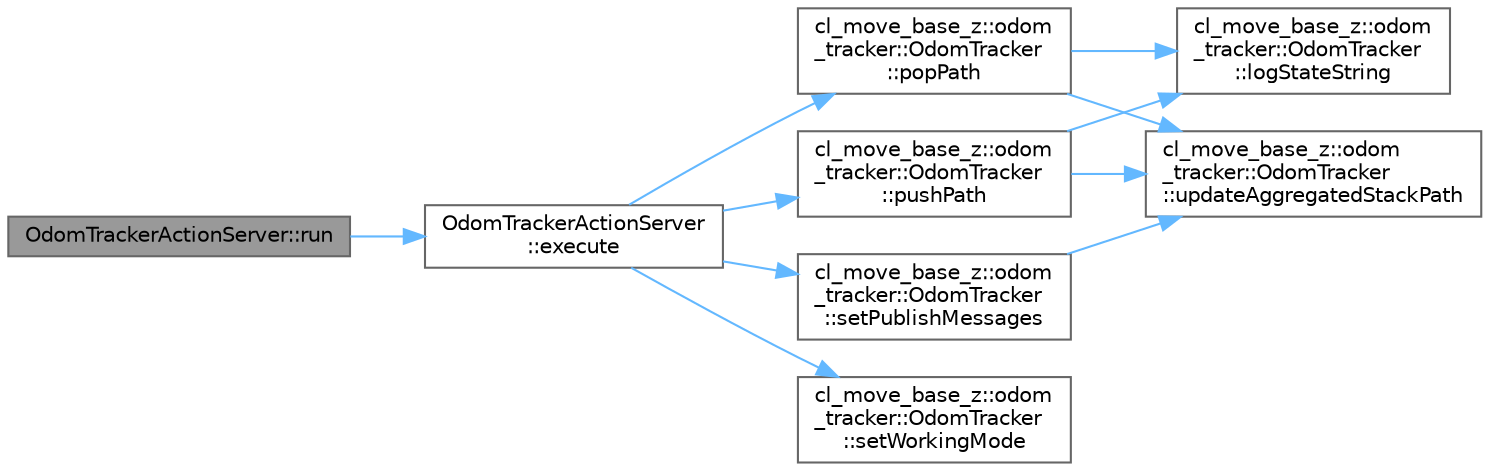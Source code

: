 digraph "OdomTrackerActionServer::run"
{
 // LATEX_PDF_SIZE
  bgcolor="transparent";
  edge [fontname=Helvetica,fontsize=10,labelfontname=Helvetica,labelfontsize=10];
  node [fontname=Helvetica,fontsize=10,shape=box,height=0.2,width=0.4];
  rankdir="LR";
  Node1 [label="OdomTrackerActionServer::run",height=0.2,width=0.4,color="gray40", fillcolor="grey60", style="filled", fontcolor="black",tooltip=" "];
  Node1 -> Node2 [color="steelblue1",style="solid"];
  Node2 [label="OdomTrackerActionServer\l::execute",height=0.2,width=0.4,color="grey40", fillcolor="white", style="filled",URL="$classOdomTrackerActionServer.html#afa69287377bb2a12c5346cbe8d68cb04",tooltip=" "];
  Node2 -> Node3 [color="steelblue1",style="solid"];
  Node3 [label="cl_move_base_z::odom\l_tracker::OdomTracker\l::popPath",height=0.2,width=0.4,color="grey40", fillcolor="white", style="filled",URL="$classcl__move__base__z_1_1odom__tracker_1_1OdomTracker.html#a2749e5cd0443423d50864a0166b078b9",tooltip=" "];
  Node3 -> Node4 [color="steelblue1",style="solid"];
  Node4 [label="cl_move_base_z::odom\l_tracker::OdomTracker\l::logStateString",height=0.2,width=0.4,color="grey40", fillcolor="white", style="filled",URL="$classcl__move__base__z_1_1odom__tracker_1_1OdomTracker.html#a6d0b450474d9d555205ff4281965164e",tooltip=" "];
  Node3 -> Node5 [color="steelblue1",style="solid"];
  Node5 [label="cl_move_base_z::odom\l_tracker::OdomTracker\l::updateAggregatedStackPath",height=0.2,width=0.4,color="grey40", fillcolor="white", style="filled",URL="$classcl__move__base__z_1_1odom__tracker_1_1OdomTracker.html#a7922f1e1e688a2ed62d32d9914985a9f",tooltip=" "];
  Node2 -> Node6 [color="steelblue1",style="solid"];
  Node6 [label="cl_move_base_z::odom\l_tracker::OdomTracker\l::pushPath",height=0.2,width=0.4,color="grey40", fillcolor="white", style="filled",URL="$classcl__move__base__z_1_1odom__tracker_1_1OdomTracker.html#ab92735db58cfdf8d0055e3f01be124d3",tooltip=" "];
  Node6 -> Node4 [color="steelblue1",style="solid"];
  Node6 -> Node5 [color="steelblue1",style="solid"];
  Node2 -> Node7 [color="steelblue1",style="solid"];
  Node7 [label="cl_move_base_z::odom\l_tracker::OdomTracker\l::setPublishMessages",height=0.2,width=0.4,color="grey40", fillcolor="white", style="filled",URL="$classcl__move__base__z_1_1odom__tracker_1_1OdomTracker.html#a3b3cf9010e4e4fe4f96cfafd5a529517",tooltip=" "];
  Node7 -> Node5 [color="steelblue1",style="solid"];
  Node2 -> Node8 [color="steelblue1",style="solid"];
  Node8 [label="cl_move_base_z::odom\l_tracker::OdomTracker\l::setWorkingMode",height=0.2,width=0.4,color="grey40", fillcolor="white", style="filled",URL="$classcl__move__base__z_1_1odom__tracker_1_1OdomTracker.html#aeed01bdefd9a1cc709b0b3e4eed285ed",tooltip=" "];
}
